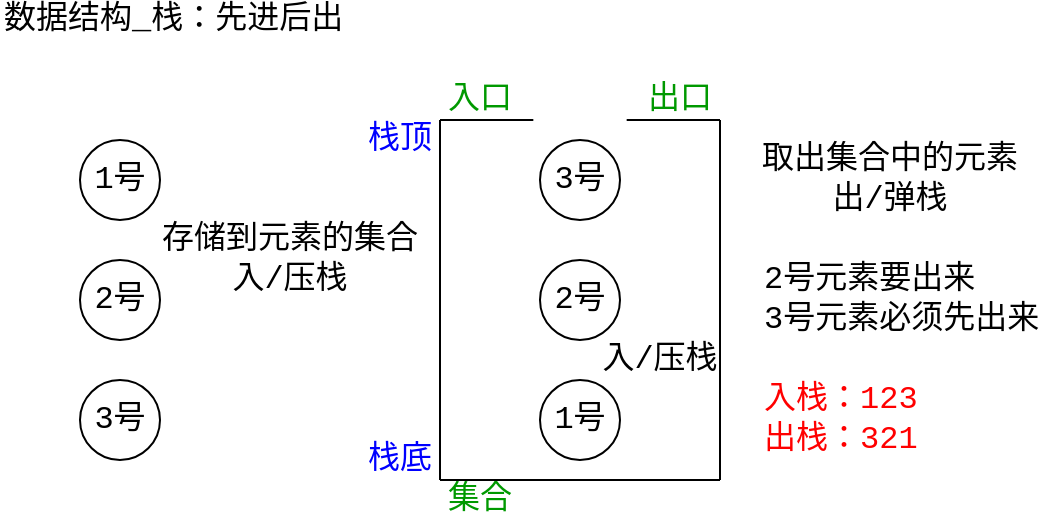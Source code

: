 <mxfile version="13.6.2" type="device"><diagram id="k9AlD885UBAIYeukuZBe" name="Page-1"><mxGraphModel dx="971" dy="564" grid="1" gridSize="10" guides="1" tooltips="1" connect="1" arrows="1" fold="1" page="1" pageScale="1" pageWidth="1100" pageHeight="850" math="0" shadow="0"><root><mxCell id="0"/><mxCell id="1" parent="0"/><mxCell id="MG2gKv91YNemwZEDTiv0-1" value="数据结构_栈：先进后出" style="text;html=1;strokeColor=none;fillColor=none;align=left;verticalAlign=middle;whiteSpace=wrap;rounded=0;fontFamily=Courier New;fontSize=16;" vertex="1" parent="1"><mxGeometry y="10" width="200" height="20" as="geometry"/></mxCell><mxCell id="MG2gKv91YNemwZEDTiv0-9" value="1号" style="ellipse;whiteSpace=wrap;html=1;aspect=fixed;fontFamily=Courier New;fontSize=16;align=center;" vertex="1" parent="1"><mxGeometry x="40" y="80" width="40" height="40" as="geometry"/></mxCell><mxCell id="MG2gKv91YNemwZEDTiv0-10" value="2号" style="ellipse;whiteSpace=wrap;html=1;aspect=fixed;fontFamily=Courier New;fontSize=16;align=center;" vertex="1" parent="1"><mxGeometry x="40" y="140" width="40" height="40" as="geometry"/></mxCell><mxCell id="MG2gKv91YNemwZEDTiv0-11" value="3号" style="ellipse;whiteSpace=wrap;html=1;aspect=fixed;fontFamily=Courier New;fontSize=16;align=center;" vertex="1" parent="1"><mxGeometry x="40" y="200" width="40" height="40" as="geometry"/></mxCell><mxCell id="MG2gKv91YNemwZEDTiv0-16" value="入口" style="text;html=1;strokeColor=none;fillColor=none;align=center;verticalAlign=middle;whiteSpace=wrap;rounded=0;fontFamily=Courier New;fontSize=16;fontColor=#009900;" vertex="1" parent="1"><mxGeometry x="220" y="50" width="40" height="20" as="geometry"/></mxCell><mxCell id="MG2gKv91YNemwZEDTiv0-17" value="出口" style="text;html=1;strokeColor=none;fillColor=none;align=center;verticalAlign=middle;whiteSpace=wrap;rounded=0;fontFamily=Courier New;fontSize=16;fontColor=#009900;" vertex="1" parent="1"><mxGeometry x="320" y="50" width="40" height="20" as="geometry"/></mxCell><mxCell id="MG2gKv91YNemwZEDTiv0-18" value="集合" style="text;html=1;strokeColor=none;fillColor=none;align=center;verticalAlign=middle;whiteSpace=wrap;rounded=0;fontFamily=Courier New;fontSize=16;fontColor=#009900;" vertex="1" parent="1"><mxGeometry x="220" y="250" width="40" height="20" as="geometry"/></mxCell><mxCell id="MG2gKv91YNemwZEDTiv0-19" value="栈底" style="text;html=1;strokeColor=none;fillColor=none;align=center;verticalAlign=middle;whiteSpace=wrap;rounded=0;fontFamily=Courier New;fontSize=16;fontColor=#0000FF;" vertex="1" parent="1"><mxGeometry x="180" y="230" width="40" height="20" as="geometry"/></mxCell><mxCell id="MG2gKv91YNemwZEDTiv0-20" value="栈顶" style="text;html=1;strokeColor=none;fillColor=none;align=center;verticalAlign=middle;whiteSpace=wrap;rounded=0;fontFamily=Courier New;fontSize=16;fontColor=#0000FF;" vertex="1" parent="1"><mxGeometry x="180" y="70" width="40" height="20" as="geometry"/></mxCell><mxCell id="MG2gKv91YNemwZEDTiv0-22" value="" style="group" vertex="1" connectable="0" parent="1"><mxGeometry x="220" y="70" width="140" height="180" as="geometry"/></mxCell><mxCell id="MG2gKv91YNemwZEDTiv0-3" value="" style="endArrow=none;html=1;fontFamily=Courier New;fontSize=16;" edge="1" parent="MG2gKv91YNemwZEDTiv0-22"><mxGeometry width="50" height="50" relative="1" as="geometry"><mxPoint as="sourcePoint"/><mxPoint y="180" as="targetPoint"/></mxGeometry></mxCell><mxCell id="MG2gKv91YNemwZEDTiv0-4" value="" style="endArrow=none;html=1;fontFamily=Courier New;fontSize=16;" edge="1" parent="MG2gKv91YNemwZEDTiv0-22"><mxGeometry width="50" height="50" relative="1" as="geometry"><mxPoint y="180" as="sourcePoint"/><mxPoint x="140" y="180" as="targetPoint"/></mxGeometry></mxCell><mxCell id="MG2gKv91YNemwZEDTiv0-5" value="" style="endArrow=none;html=1;fontFamily=Courier New;fontSize=16;" edge="1" parent="MG2gKv91YNemwZEDTiv0-22"><mxGeometry width="50" height="50" relative="1" as="geometry"><mxPoint x="140" as="sourcePoint"/><mxPoint x="140" y="180" as="targetPoint"/></mxGeometry></mxCell><mxCell id="MG2gKv91YNemwZEDTiv0-6" value="" style="endArrow=none;html=1;fontFamily=Courier New;fontSize=16;" edge="1" parent="MG2gKv91YNemwZEDTiv0-22"><mxGeometry width="50" height="50" relative="1" as="geometry"><mxPoint as="sourcePoint"/><mxPoint x="46.667" as="targetPoint"/></mxGeometry></mxCell><mxCell id="MG2gKv91YNemwZEDTiv0-8" value="" style="endArrow=none;html=1;fontFamily=Courier New;fontSize=16;" edge="1" parent="MG2gKv91YNemwZEDTiv0-22"><mxGeometry width="50" height="50" relative="1" as="geometry"><mxPoint x="93.333" as="sourcePoint"/><mxPoint x="140" as="targetPoint"/></mxGeometry></mxCell><mxCell id="MG2gKv91YNemwZEDTiv0-21" value="入/压栈" style="text;html=1;strokeColor=none;fillColor=none;align=center;verticalAlign=middle;whiteSpace=wrap;rounded=0;fontFamily=Courier New;fontSize=16;" vertex="1" parent="MG2gKv91YNemwZEDTiv0-22"><mxGeometry x="80" y="110" width="60" height="20" as="geometry"/></mxCell><mxCell id="MG2gKv91YNemwZEDTiv0-14" value="3号" style="ellipse;whiteSpace=wrap;html=1;aspect=fixed;fontFamily=Courier New;fontSize=16;align=center;" vertex="1" parent="MG2gKv91YNemwZEDTiv0-22"><mxGeometry x="50" y="10" width="40" height="40" as="geometry"/></mxCell><mxCell id="MG2gKv91YNemwZEDTiv0-13" value="2号" style="ellipse;whiteSpace=wrap;html=1;aspect=fixed;fontFamily=Courier New;fontSize=16;align=center;" vertex="1" parent="MG2gKv91YNemwZEDTiv0-22"><mxGeometry x="50" y="70" width="40" height="40" as="geometry"/></mxCell><mxCell id="MG2gKv91YNemwZEDTiv0-12" value="1号" style="ellipse;whiteSpace=wrap;html=1;aspect=fixed;fontFamily=Courier New;fontSize=16;align=center;" vertex="1" parent="MG2gKv91YNemwZEDTiv0-22"><mxGeometry x="50" y="130" width="40" height="40" as="geometry"/></mxCell><mxCell id="MG2gKv91YNemwZEDTiv0-24" value="存储到元素的集合&lt;br&gt;入/压栈" style="text;html=1;strokeColor=none;fillColor=none;align=center;verticalAlign=middle;whiteSpace=wrap;rounded=0;fontFamily=Courier New;fontSize=16;" vertex="1" parent="1"><mxGeometry x="80" y="130" width="130" height="20" as="geometry"/></mxCell><mxCell id="MG2gKv91YNemwZEDTiv0-25" value="取出集合中的元素&lt;br&gt;出/弹栈" style="text;html=1;strokeColor=none;fillColor=none;align=center;verticalAlign=middle;whiteSpace=wrap;rounded=0;fontFamily=Courier New;fontSize=16;" vertex="1" parent="1"><mxGeometry x="380" y="90" width="130" height="20" as="geometry"/></mxCell><mxCell id="MG2gKv91YNemwZEDTiv0-26" value="2号元素要出来&lt;br&gt;3号元素必须先出来" style="text;html=1;strokeColor=none;fillColor=none;align=left;verticalAlign=middle;whiteSpace=wrap;rounded=0;fontFamily=Courier New;fontSize=16;" vertex="1" parent="1"><mxGeometry x="380" y="150" width="140" height="20" as="geometry"/></mxCell><mxCell id="MG2gKv91YNemwZEDTiv0-27" value="入栈：123&lt;br&gt;出栈：321" style="text;html=1;strokeColor=none;fillColor=none;align=left;verticalAlign=middle;whiteSpace=wrap;rounded=0;fontFamily=Courier New;fontSize=16;fontColor=#FF0000;" vertex="1" parent="1"><mxGeometry x="380" y="210" width="140" height="20" as="geometry"/></mxCell></root></mxGraphModel></diagram></mxfile>